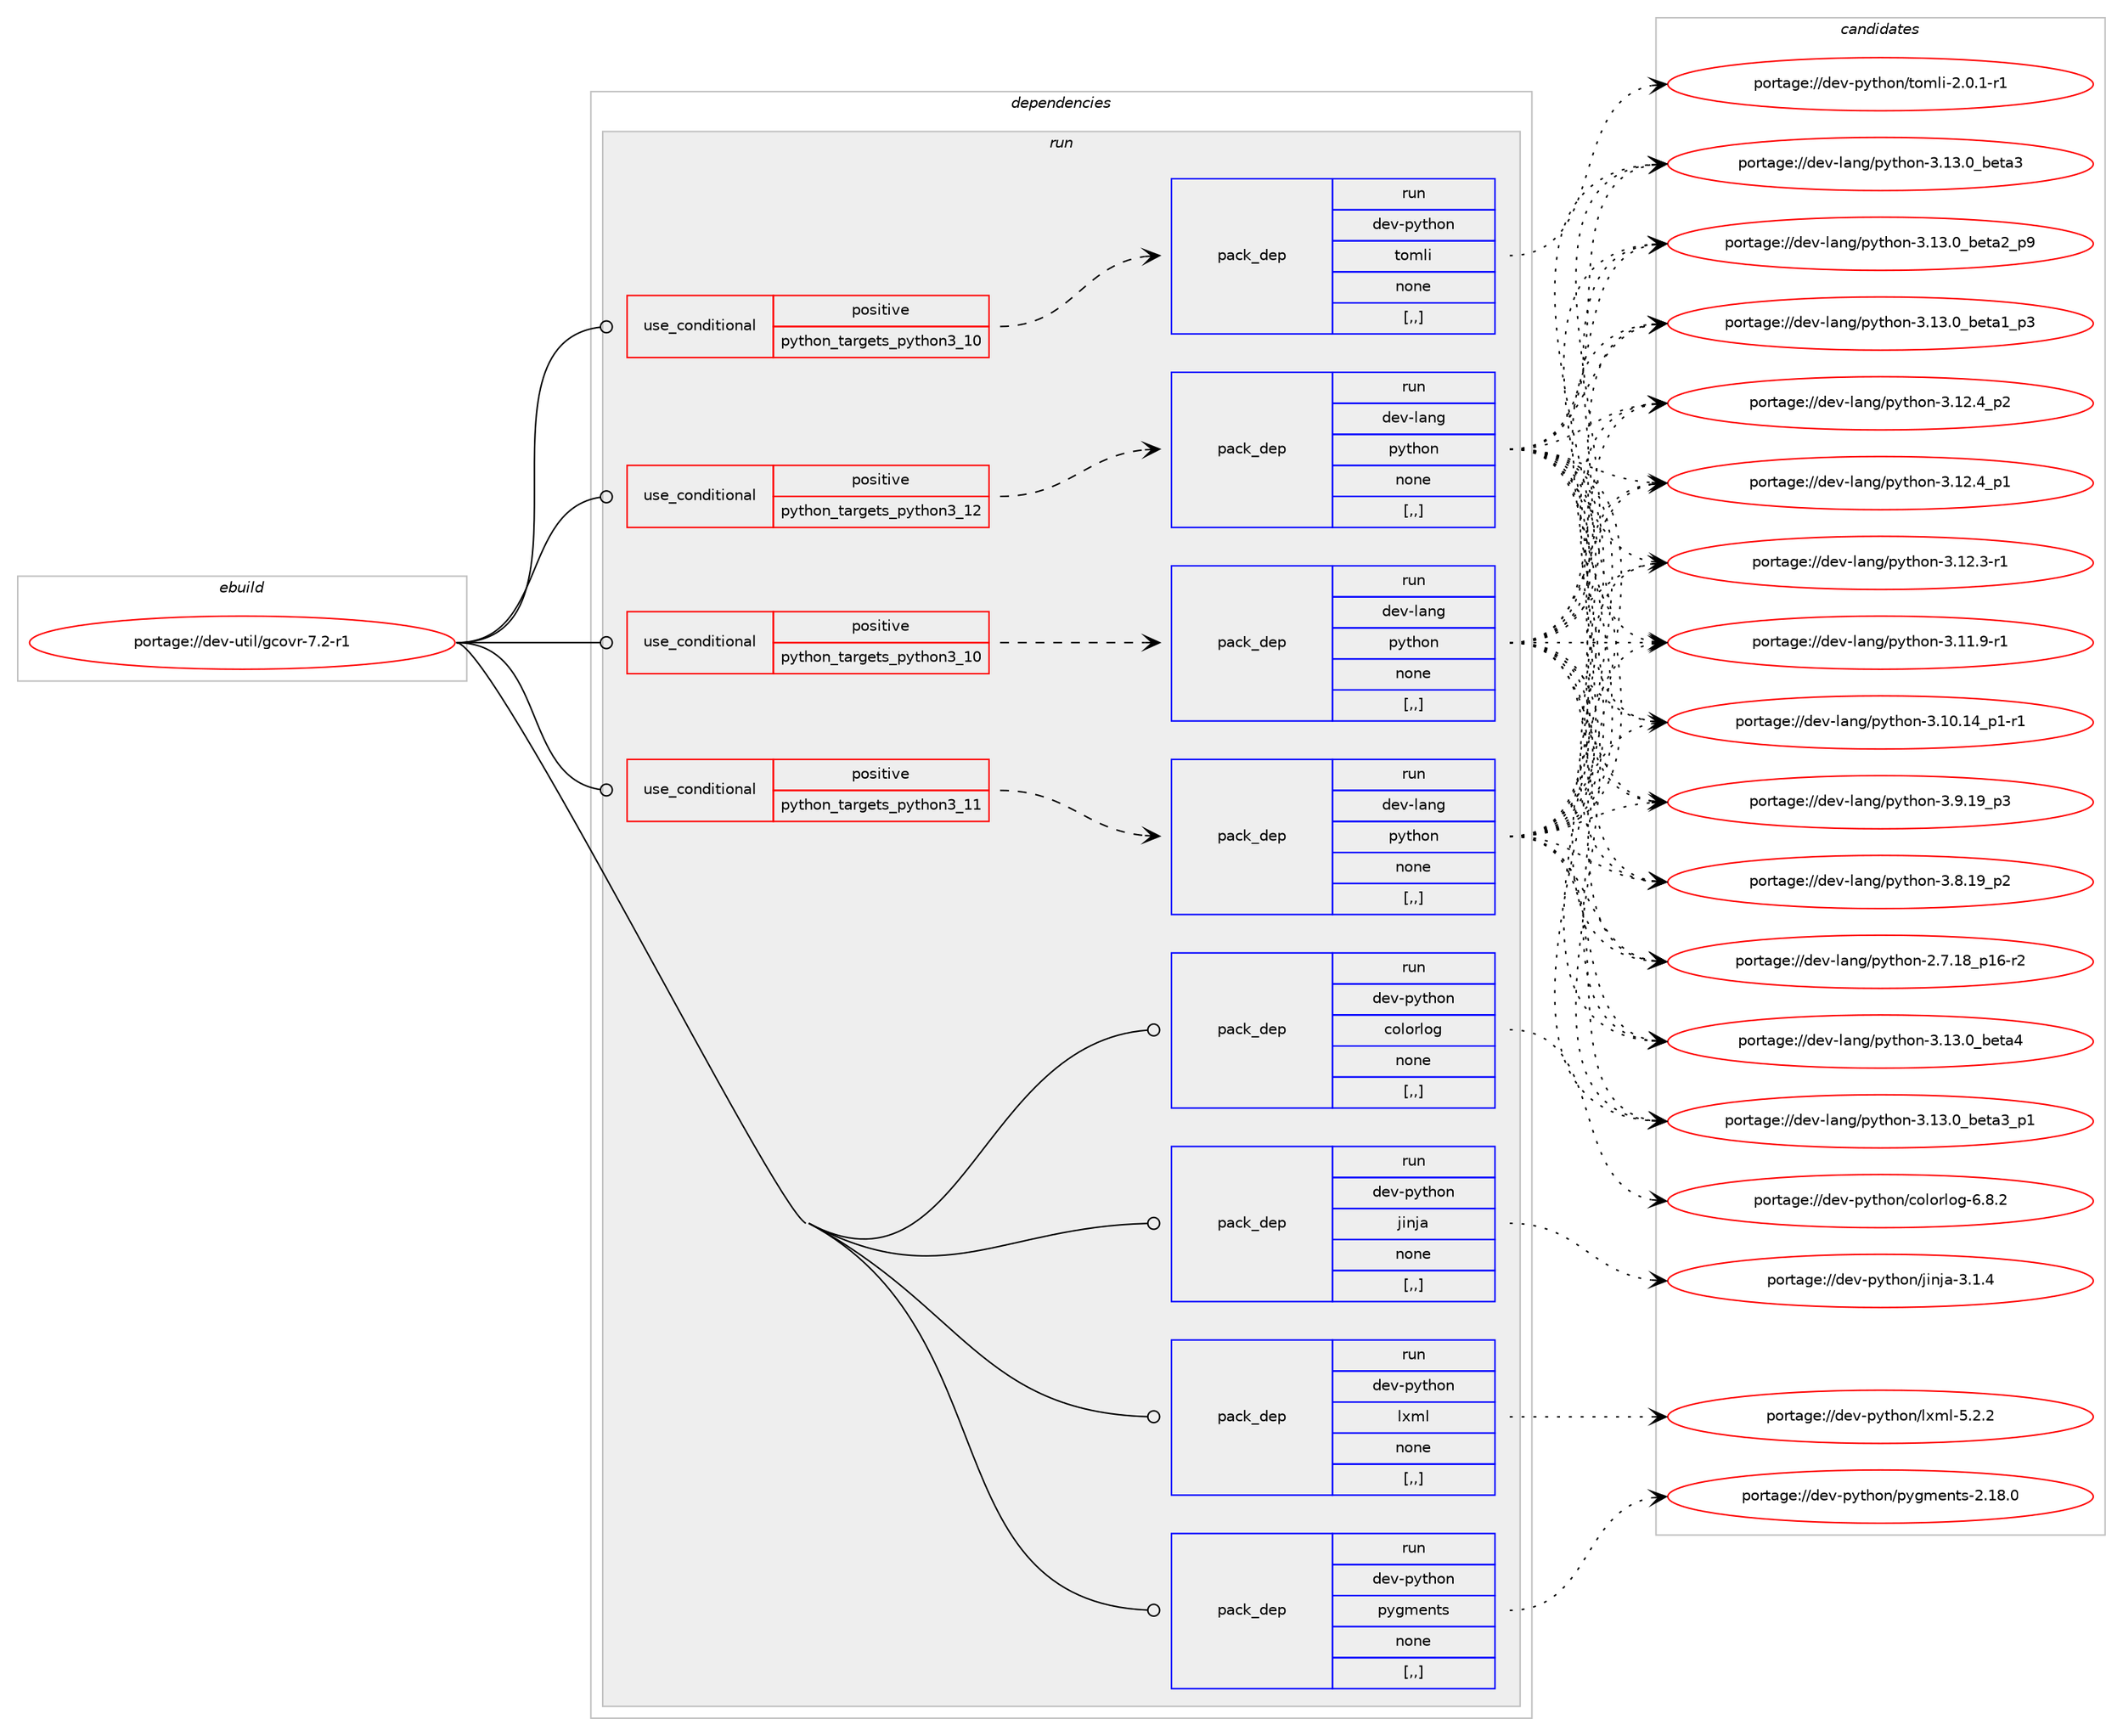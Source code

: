digraph prolog {

# *************
# Graph options
# *************

newrank=true;
concentrate=true;
compound=true;
graph [rankdir=LR,fontname=Helvetica,fontsize=10,ranksep=1.5];#, ranksep=2.5, nodesep=0.2];
edge  [arrowhead=vee];
node  [fontname=Helvetica,fontsize=10];

# **********
# The ebuild
# **********

subgraph cluster_leftcol {
color=gray;
label=<<i>ebuild</i>>;
id [label="portage://dev-util/gcovr-7.2-r1", color=red, width=4, href="../dev-util/gcovr-7.2-r1.svg"];
}

# ****************
# The dependencies
# ****************

subgraph cluster_midcol {
color=gray;
label=<<i>dependencies</i>>;
subgraph cluster_compile {
fillcolor="#eeeeee";
style=filled;
label=<<i>compile</i>>;
}
subgraph cluster_compileandrun {
fillcolor="#eeeeee";
style=filled;
label=<<i>compile and run</i>>;
}
subgraph cluster_run {
fillcolor="#eeeeee";
style=filled;
label=<<i>run</i>>;
subgraph cond60349 {
dependency214088 [label=<<TABLE BORDER="0" CELLBORDER="1" CELLSPACING="0" CELLPADDING="4"><TR><TD ROWSPAN="3" CELLPADDING="10">use_conditional</TD></TR><TR><TD>positive</TD></TR><TR><TD>python_targets_python3_10</TD></TR></TABLE>>, shape=none, color=red];
subgraph pack152334 {
dependency214089 [label=<<TABLE BORDER="0" CELLBORDER="1" CELLSPACING="0" CELLPADDING="4" WIDTH="220"><TR><TD ROWSPAN="6" CELLPADDING="30">pack_dep</TD></TR><TR><TD WIDTH="110">run</TD></TR><TR><TD>dev-lang</TD></TR><TR><TD>python</TD></TR><TR><TD>none</TD></TR><TR><TD>[,,]</TD></TR></TABLE>>, shape=none, color=blue];
}
dependency214088:e -> dependency214089:w [weight=20,style="dashed",arrowhead="vee"];
}
id:e -> dependency214088:w [weight=20,style="solid",arrowhead="odot"];
subgraph cond60350 {
dependency214090 [label=<<TABLE BORDER="0" CELLBORDER="1" CELLSPACING="0" CELLPADDING="4"><TR><TD ROWSPAN="3" CELLPADDING="10">use_conditional</TD></TR><TR><TD>positive</TD></TR><TR><TD>python_targets_python3_10</TD></TR></TABLE>>, shape=none, color=red];
subgraph pack152335 {
dependency214091 [label=<<TABLE BORDER="0" CELLBORDER="1" CELLSPACING="0" CELLPADDING="4" WIDTH="220"><TR><TD ROWSPAN="6" CELLPADDING="30">pack_dep</TD></TR><TR><TD WIDTH="110">run</TD></TR><TR><TD>dev-python</TD></TR><TR><TD>tomli</TD></TR><TR><TD>none</TD></TR><TR><TD>[,,]</TD></TR></TABLE>>, shape=none, color=blue];
}
dependency214090:e -> dependency214091:w [weight=20,style="dashed",arrowhead="vee"];
}
id:e -> dependency214090:w [weight=20,style="solid",arrowhead="odot"];
subgraph cond60351 {
dependency214092 [label=<<TABLE BORDER="0" CELLBORDER="1" CELLSPACING="0" CELLPADDING="4"><TR><TD ROWSPAN="3" CELLPADDING="10">use_conditional</TD></TR><TR><TD>positive</TD></TR><TR><TD>python_targets_python3_11</TD></TR></TABLE>>, shape=none, color=red];
subgraph pack152336 {
dependency214093 [label=<<TABLE BORDER="0" CELLBORDER="1" CELLSPACING="0" CELLPADDING="4" WIDTH="220"><TR><TD ROWSPAN="6" CELLPADDING="30">pack_dep</TD></TR><TR><TD WIDTH="110">run</TD></TR><TR><TD>dev-lang</TD></TR><TR><TD>python</TD></TR><TR><TD>none</TD></TR><TR><TD>[,,]</TD></TR></TABLE>>, shape=none, color=blue];
}
dependency214092:e -> dependency214093:w [weight=20,style="dashed",arrowhead="vee"];
}
id:e -> dependency214092:w [weight=20,style="solid",arrowhead="odot"];
subgraph cond60352 {
dependency214094 [label=<<TABLE BORDER="0" CELLBORDER="1" CELLSPACING="0" CELLPADDING="4"><TR><TD ROWSPAN="3" CELLPADDING="10">use_conditional</TD></TR><TR><TD>positive</TD></TR><TR><TD>python_targets_python3_12</TD></TR></TABLE>>, shape=none, color=red];
subgraph pack152337 {
dependency214095 [label=<<TABLE BORDER="0" CELLBORDER="1" CELLSPACING="0" CELLPADDING="4" WIDTH="220"><TR><TD ROWSPAN="6" CELLPADDING="30">pack_dep</TD></TR><TR><TD WIDTH="110">run</TD></TR><TR><TD>dev-lang</TD></TR><TR><TD>python</TD></TR><TR><TD>none</TD></TR><TR><TD>[,,]</TD></TR></TABLE>>, shape=none, color=blue];
}
dependency214094:e -> dependency214095:w [weight=20,style="dashed",arrowhead="vee"];
}
id:e -> dependency214094:w [weight=20,style="solid",arrowhead="odot"];
subgraph pack152338 {
dependency214096 [label=<<TABLE BORDER="0" CELLBORDER="1" CELLSPACING="0" CELLPADDING="4" WIDTH="220"><TR><TD ROWSPAN="6" CELLPADDING="30">pack_dep</TD></TR><TR><TD WIDTH="110">run</TD></TR><TR><TD>dev-python</TD></TR><TR><TD>colorlog</TD></TR><TR><TD>none</TD></TR><TR><TD>[,,]</TD></TR></TABLE>>, shape=none, color=blue];
}
id:e -> dependency214096:w [weight=20,style="solid",arrowhead="odot"];
subgraph pack152339 {
dependency214097 [label=<<TABLE BORDER="0" CELLBORDER="1" CELLSPACING="0" CELLPADDING="4" WIDTH="220"><TR><TD ROWSPAN="6" CELLPADDING="30">pack_dep</TD></TR><TR><TD WIDTH="110">run</TD></TR><TR><TD>dev-python</TD></TR><TR><TD>jinja</TD></TR><TR><TD>none</TD></TR><TR><TD>[,,]</TD></TR></TABLE>>, shape=none, color=blue];
}
id:e -> dependency214097:w [weight=20,style="solid",arrowhead="odot"];
subgraph pack152340 {
dependency214098 [label=<<TABLE BORDER="0" CELLBORDER="1" CELLSPACING="0" CELLPADDING="4" WIDTH="220"><TR><TD ROWSPAN="6" CELLPADDING="30">pack_dep</TD></TR><TR><TD WIDTH="110">run</TD></TR><TR><TD>dev-python</TD></TR><TR><TD>lxml</TD></TR><TR><TD>none</TD></TR><TR><TD>[,,]</TD></TR></TABLE>>, shape=none, color=blue];
}
id:e -> dependency214098:w [weight=20,style="solid",arrowhead="odot"];
subgraph pack152341 {
dependency214099 [label=<<TABLE BORDER="0" CELLBORDER="1" CELLSPACING="0" CELLPADDING="4" WIDTH="220"><TR><TD ROWSPAN="6" CELLPADDING="30">pack_dep</TD></TR><TR><TD WIDTH="110">run</TD></TR><TR><TD>dev-python</TD></TR><TR><TD>pygments</TD></TR><TR><TD>none</TD></TR><TR><TD>[,,]</TD></TR></TABLE>>, shape=none, color=blue];
}
id:e -> dependency214099:w [weight=20,style="solid",arrowhead="odot"];
}
}

# **************
# The candidates
# **************

subgraph cluster_choices {
rank=same;
color=gray;
label=<<i>candidates</i>>;

subgraph choice152334 {
color=black;
nodesep=1;
choice1001011184510897110103471121211161041111104551464951464895981011169752 [label="portage://dev-lang/python-3.13.0_beta4", color=red, width=4,href="../dev-lang/python-3.13.0_beta4.svg"];
choice10010111845108971101034711212111610411111045514649514648959810111697519511249 [label="portage://dev-lang/python-3.13.0_beta3_p1", color=red, width=4,href="../dev-lang/python-3.13.0_beta3_p1.svg"];
choice1001011184510897110103471121211161041111104551464951464895981011169751 [label="portage://dev-lang/python-3.13.0_beta3", color=red, width=4,href="../dev-lang/python-3.13.0_beta3.svg"];
choice10010111845108971101034711212111610411111045514649514648959810111697509511257 [label="portage://dev-lang/python-3.13.0_beta2_p9", color=red, width=4,href="../dev-lang/python-3.13.0_beta2_p9.svg"];
choice10010111845108971101034711212111610411111045514649514648959810111697499511251 [label="portage://dev-lang/python-3.13.0_beta1_p3", color=red, width=4,href="../dev-lang/python-3.13.0_beta1_p3.svg"];
choice100101118451089711010347112121116104111110455146495046529511250 [label="portage://dev-lang/python-3.12.4_p2", color=red, width=4,href="../dev-lang/python-3.12.4_p2.svg"];
choice100101118451089711010347112121116104111110455146495046529511249 [label="portage://dev-lang/python-3.12.4_p1", color=red, width=4,href="../dev-lang/python-3.12.4_p1.svg"];
choice100101118451089711010347112121116104111110455146495046514511449 [label="portage://dev-lang/python-3.12.3-r1", color=red, width=4,href="../dev-lang/python-3.12.3-r1.svg"];
choice100101118451089711010347112121116104111110455146494946574511449 [label="portage://dev-lang/python-3.11.9-r1", color=red, width=4,href="../dev-lang/python-3.11.9-r1.svg"];
choice100101118451089711010347112121116104111110455146494846495295112494511449 [label="portage://dev-lang/python-3.10.14_p1-r1", color=red, width=4,href="../dev-lang/python-3.10.14_p1-r1.svg"];
choice100101118451089711010347112121116104111110455146574649579511251 [label="portage://dev-lang/python-3.9.19_p3", color=red, width=4,href="../dev-lang/python-3.9.19_p3.svg"];
choice100101118451089711010347112121116104111110455146564649579511250 [label="portage://dev-lang/python-3.8.19_p2", color=red, width=4,href="../dev-lang/python-3.8.19_p2.svg"];
choice100101118451089711010347112121116104111110455046554649569511249544511450 [label="portage://dev-lang/python-2.7.18_p16-r2", color=red, width=4,href="../dev-lang/python-2.7.18_p16-r2.svg"];
dependency214089:e -> choice1001011184510897110103471121211161041111104551464951464895981011169752:w [style=dotted,weight="100"];
dependency214089:e -> choice10010111845108971101034711212111610411111045514649514648959810111697519511249:w [style=dotted,weight="100"];
dependency214089:e -> choice1001011184510897110103471121211161041111104551464951464895981011169751:w [style=dotted,weight="100"];
dependency214089:e -> choice10010111845108971101034711212111610411111045514649514648959810111697509511257:w [style=dotted,weight="100"];
dependency214089:e -> choice10010111845108971101034711212111610411111045514649514648959810111697499511251:w [style=dotted,weight="100"];
dependency214089:e -> choice100101118451089711010347112121116104111110455146495046529511250:w [style=dotted,weight="100"];
dependency214089:e -> choice100101118451089711010347112121116104111110455146495046529511249:w [style=dotted,weight="100"];
dependency214089:e -> choice100101118451089711010347112121116104111110455146495046514511449:w [style=dotted,weight="100"];
dependency214089:e -> choice100101118451089711010347112121116104111110455146494946574511449:w [style=dotted,weight="100"];
dependency214089:e -> choice100101118451089711010347112121116104111110455146494846495295112494511449:w [style=dotted,weight="100"];
dependency214089:e -> choice100101118451089711010347112121116104111110455146574649579511251:w [style=dotted,weight="100"];
dependency214089:e -> choice100101118451089711010347112121116104111110455146564649579511250:w [style=dotted,weight="100"];
dependency214089:e -> choice100101118451089711010347112121116104111110455046554649569511249544511450:w [style=dotted,weight="100"];
}
subgraph choice152335 {
color=black;
nodesep=1;
choice10010111845112121116104111110471161111091081054550464846494511449 [label="portage://dev-python/tomli-2.0.1-r1", color=red, width=4,href="../dev-python/tomli-2.0.1-r1.svg"];
dependency214091:e -> choice10010111845112121116104111110471161111091081054550464846494511449:w [style=dotted,weight="100"];
}
subgraph choice152336 {
color=black;
nodesep=1;
choice1001011184510897110103471121211161041111104551464951464895981011169752 [label="portage://dev-lang/python-3.13.0_beta4", color=red, width=4,href="../dev-lang/python-3.13.0_beta4.svg"];
choice10010111845108971101034711212111610411111045514649514648959810111697519511249 [label="portage://dev-lang/python-3.13.0_beta3_p1", color=red, width=4,href="../dev-lang/python-3.13.0_beta3_p1.svg"];
choice1001011184510897110103471121211161041111104551464951464895981011169751 [label="portage://dev-lang/python-3.13.0_beta3", color=red, width=4,href="../dev-lang/python-3.13.0_beta3.svg"];
choice10010111845108971101034711212111610411111045514649514648959810111697509511257 [label="portage://dev-lang/python-3.13.0_beta2_p9", color=red, width=4,href="../dev-lang/python-3.13.0_beta2_p9.svg"];
choice10010111845108971101034711212111610411111045514649514648959810111697499511251 [label="portage://dev-lang/python-3.13.0_beta1_p3", color=red, width=4,href="../dev-lang/python-3.13.0_beta1_p3.svg"];
choice100101118451089711010347112121116104111110455146495046529511250 [label="portage://dev-lang/python-3.12.4_p2", color=red, width=4,href="../dev-lang/python-3.12.4_p2.svg"];
choice100101118451089711010347112121116104111110455146495046529511249 [label="portage://dev-lang/python-3.12.4_p1", color=red, width=4,href="../dev-lang/python-3.12.4_p1.svg"];
choice100101118451089711010347112121116104111110455146495046514511449 [label="portage://dev-lang/python-3.12.3-r1", color=red, width=4,href="../dev-lang/python-3.12.3-r1.svg"];
choice100101118451089711010347112121116104111110455146494946574511449 [label="portage://dev-lang/python-3.11.9-r1", color=red, width=4,href="../dev-lang/python-3.11.9-r1.svg"];
choice100101118451089711010347112121116104111110455146494846495295112494511449 [label="portage://dev-lang/python-3.10.14_p1-r1", color=red, width=4,href="../dev-lang/python-3.10.14_p1-r1.svg"];
choice100101118451089711010347112121116104111110455146574649579511251 [label="portage://dev-lang/python-3.9.19_p3", color=red, width=4,href="../dev-lang/python-3.9.19_p3.svg"];
choice100101118451089711010347112121116104111110455146564649579511250 [label="portage://dev-lang/python-3.8.19_p2", color=red, width=4,href="../dev-lang/python-3.8.19_p2.svg"];
choice100101118451089711010347112121116104111110455046554649569511249544511450 [label="portage://dev-lang/python-2.7.18_p16-r2", color=red, width=4,href="../dev-lang/python-2.7.18_p16-r2.svg"];
dependency214093:e -> choice1001011184510897110103471121211161041111104551464951464895981011169752:w [style=dotted,weight="100"];
dependency214093:e -> choice10010111845108971101034711212111610411111045514649514648959810111697519511249:w [style=dotted,weight="100"];
dependency214093:e -> choice1001011184510897110103471121211161041111104551464951464895981011169751:w [style=dotted,weight="100"];
dependency214093:e -> choice10010111845108971101034711212111610411111045514649514648959810111697509511257:w [style=dotted,weight="100"];
dependency214093:e -> choice10010111845108971101034711212111610411111045514649514648959810111697499511251:w [style=dotted,weight="100"];
dependency214093:e -> choice100101118451089711010347112121116104111110455146495046529511250:w [style=dotted,weight="100"];
dependency214093:e -> choice100101118451089711010347112121116104111110455146495046529511249:w [style=dotted,weight="100"];
dependency214093:e -> choice100101118451089711010347112121116104111110455146495046514511449:w [style=dotted,weight="100"];
dependency214093:e -> choice100101118451089711010347112121116104111110455146494946574511449:w [style=dotted,weight="100"];
dependency214093:e -> choice100101118451089711010347112121116104111110455146494846495295112494511449:w [style=dotted,weight="100"];
dependency214093:e -> choice100101118451089711010347112121116104111110455146574649579511251:w [style=dotted,weight="100"];
dependency214093:e -> choice100101118451089711010347112121116104111110455146564649579511250:w [style=dotted,weight="100"];
dependency214093:e -> choice100101118451089711010347112121116104111110455046554649569511249544511450:w [style=dotted,weight="100"];
}
subgraph choice152337 {
color=black;
nodesep=1;
choice1001011184510897110103471121211161041111104551464951464895981011169752 [label="portage://dev-lang/python-3.13.0_beta4", color=red, width=4,href="../dev-lang/python-3.13.0_beta4.svg"];
choice10010111845108971101034711212111610411111045514649514648959810111697519511249 [label="portage://dev-lang/python-3.13.0_beta3_p1", color=red, width=4,href="../dev-lang/python-3.13.0_beta3_p1.svg"];
choice1001011184510897110103471121211161041111104551464951464895981011169751 [label="portage://dev-lang/python-3.13.0_beta3", color=red, width=4,href="../dev-lang/python-3.13.0_beta3.svg"];
choice10010111845108971101034711212111610411111045514649514648959810111697509511257 [label="portage://dev-lang/python-3.13.0_beta2_p9", color=red, width=4,href="../dev-lang/python-3.13.0_beta2_p9.svg"];
choice10010111845108971101034711212111610411111045514649514648959810111697499511251 [label="portage://dev-lang/python-3.13.0_beta1_p3", color=red, width=4,href="../dev-lang/python-3.13.0_beta1_p3.svg"];
choice100101118451089711010347112121116104111110455146495046529511250 [label="portage://dev-lang/python-3.12.4_p2", color=red, width=4,href="../dev-lang/python-3.12.4_p2.svg"];
choice100101118451089711010347112121116104111110455146495046529511249 [label="portage://dev-lang/python-3.12.4_p1", color=red, width=4,href="../dev-lang/python-3.12.4_p1.svg"];
choice100101118451089711010347112121116104111110455146495046514511449 [label="portage://dev-lang/python-3.12.3-r1", color=red, width=4,href="../dev-lang/python-3.12.3-r1.svg"];
choice100101118451089711010347112121116104111110455146494946574511449 [label="portage://dev-lang/python-3.11.9-r1", color=red, width=4,href="../dev-lang/python-3.11.9-r1.svg"];
choice100101118451089711010347112121116104111110455146494846495295112494511449 [label="portage://dev-lang/python-3.10.14_p1-r1", color=red, width=4,href="../dev-lang/python-3.10.14_p1-r1.svg"];
choice100101118451089711010347112121116104111110455146574649579511251 [label="portage://dev-lang/python-3.9.19_p3", color=red, width=4,href="../dev-lang/python-3.9.19_p3.svg"];
choice100101118451089711010347112121116104111110455146564649579511250 [label="portage://dev-lang/python-3.8.19_p2", color=red, width=4,href="../dev-lang/python-3.8.19_p2.svg"];
choice100101118451089711010347112121116104111110455046554649569511249544511450 [label="portage://dev-lang/python-2.7.18_p16-r2", color=red, width=4,href="../dev-lang/python-2.7.18_p16-r2.svg"];
dependency214095:e -> choice1001011184510897110103471121211161041111104551464951464895981011169752:w [style=dotted,weight="100"];
dependency214095:e -> choice10010111845108971101034711212111610411111045514649514648959810111697519511249:w [style=dotted,weight="100"];
dependency214095:e -> choice1001011184510897110103471121211161041111104551464951464895981011169751:w [style=dotted,weight="100"];
dependency214095:e -> choice10010111845108971101034711212111610411111045514649514648959810111697509511257:w [style=dotted,weight="100"];
dependency214095:e -> choice10010111845108971101034711212111610411111045514649514648959810111697499511251:w [style=dotted,weight="100"];
dependency214095:e -> choice100101118451089711010347112121116104111110455146495046529511250:w [style=dotted,weight="100"];
dependency214095:e -> choice100101118451089711010347112121116104111110455146495046529511249:w [style=dotted,weight="100"];
dependency214095:e -> choice100101118451089711010347112121116104111110455146495046514511449:w [style=dotted,weight="100"];
dependency214095:e -> choice100101118451089711010347112121116104111110455146494946574511449:w [style=dotted,weight="100"];
dependency214095:e -> choice100101118451089711010347112121116104111110455146494846495295112494511449:w [style=dotted,weight="100"];
dependency214095:e -> choice100101118451089711010347112121116104111110455146574649579511251:w [style=dotted,weight="100"];
dependency214095:e -> choice100101118451089711010347112121116104111110455146564649579511250:w [style=dotted,weight="100"];
dependency214095:e -> choice100101118451089711010347112121116104111110455046554649569511249544511450:w [style=dotted,weight="100"];
}
subgraph choice152338 {
color=black;
nodesep=1;
choice100101118451121211161041111104799111108111114108111103455446564650 [label="portage://dev-python/colorlog-6.8.2", color=red, width=4,href="../dev-python/colorlog-6.8.2.svg"];
dependency214096:e -> choice100101118451121211161041111104799111108111114108111103455446564650:w [style=dotted,weight="100"];
}
subgraph choice152339 {
color=black;
nodesep=1;
choice100101118451121211161041111104710610511010697455146494652 [label="portage://dev-python/jinja-3.1.4", color=red, width=4,href="../dev-python/jinja-3.1.4.svg"];
dependency214097:e -> choice100101118451121211161041111104710610511010697455146494652:w [style=dotted,weight="100"];
}
subgraph choice152340 {
color=black;
nodesep=1;
choice1001011184511212111610411111047108120109108455346504650 [label="portage://dev-python/lxml-5.2.2", color=red, width=4,href="../dev-python/lxml-5.2.2.svg"];
dependency214098:e -> choice1001011184511212111610411111047108120109108455346504650:w [style=dotted,weight="100"];
}
subgraph choice152341 {
color=black;
nodesep=1;
choice100101118451121211161041111104711212110310910111011611545504649564648 [label="portage://dev-python/pygments-2.18.0", color=red, width=4,href="../dev-python/pygments-2.18.0.svg"];
dependency214099:e -> choice100101118451121211161041111104711212110310910111011611545504649564648:w [style=dotted,weight="100"];
}
}

}

